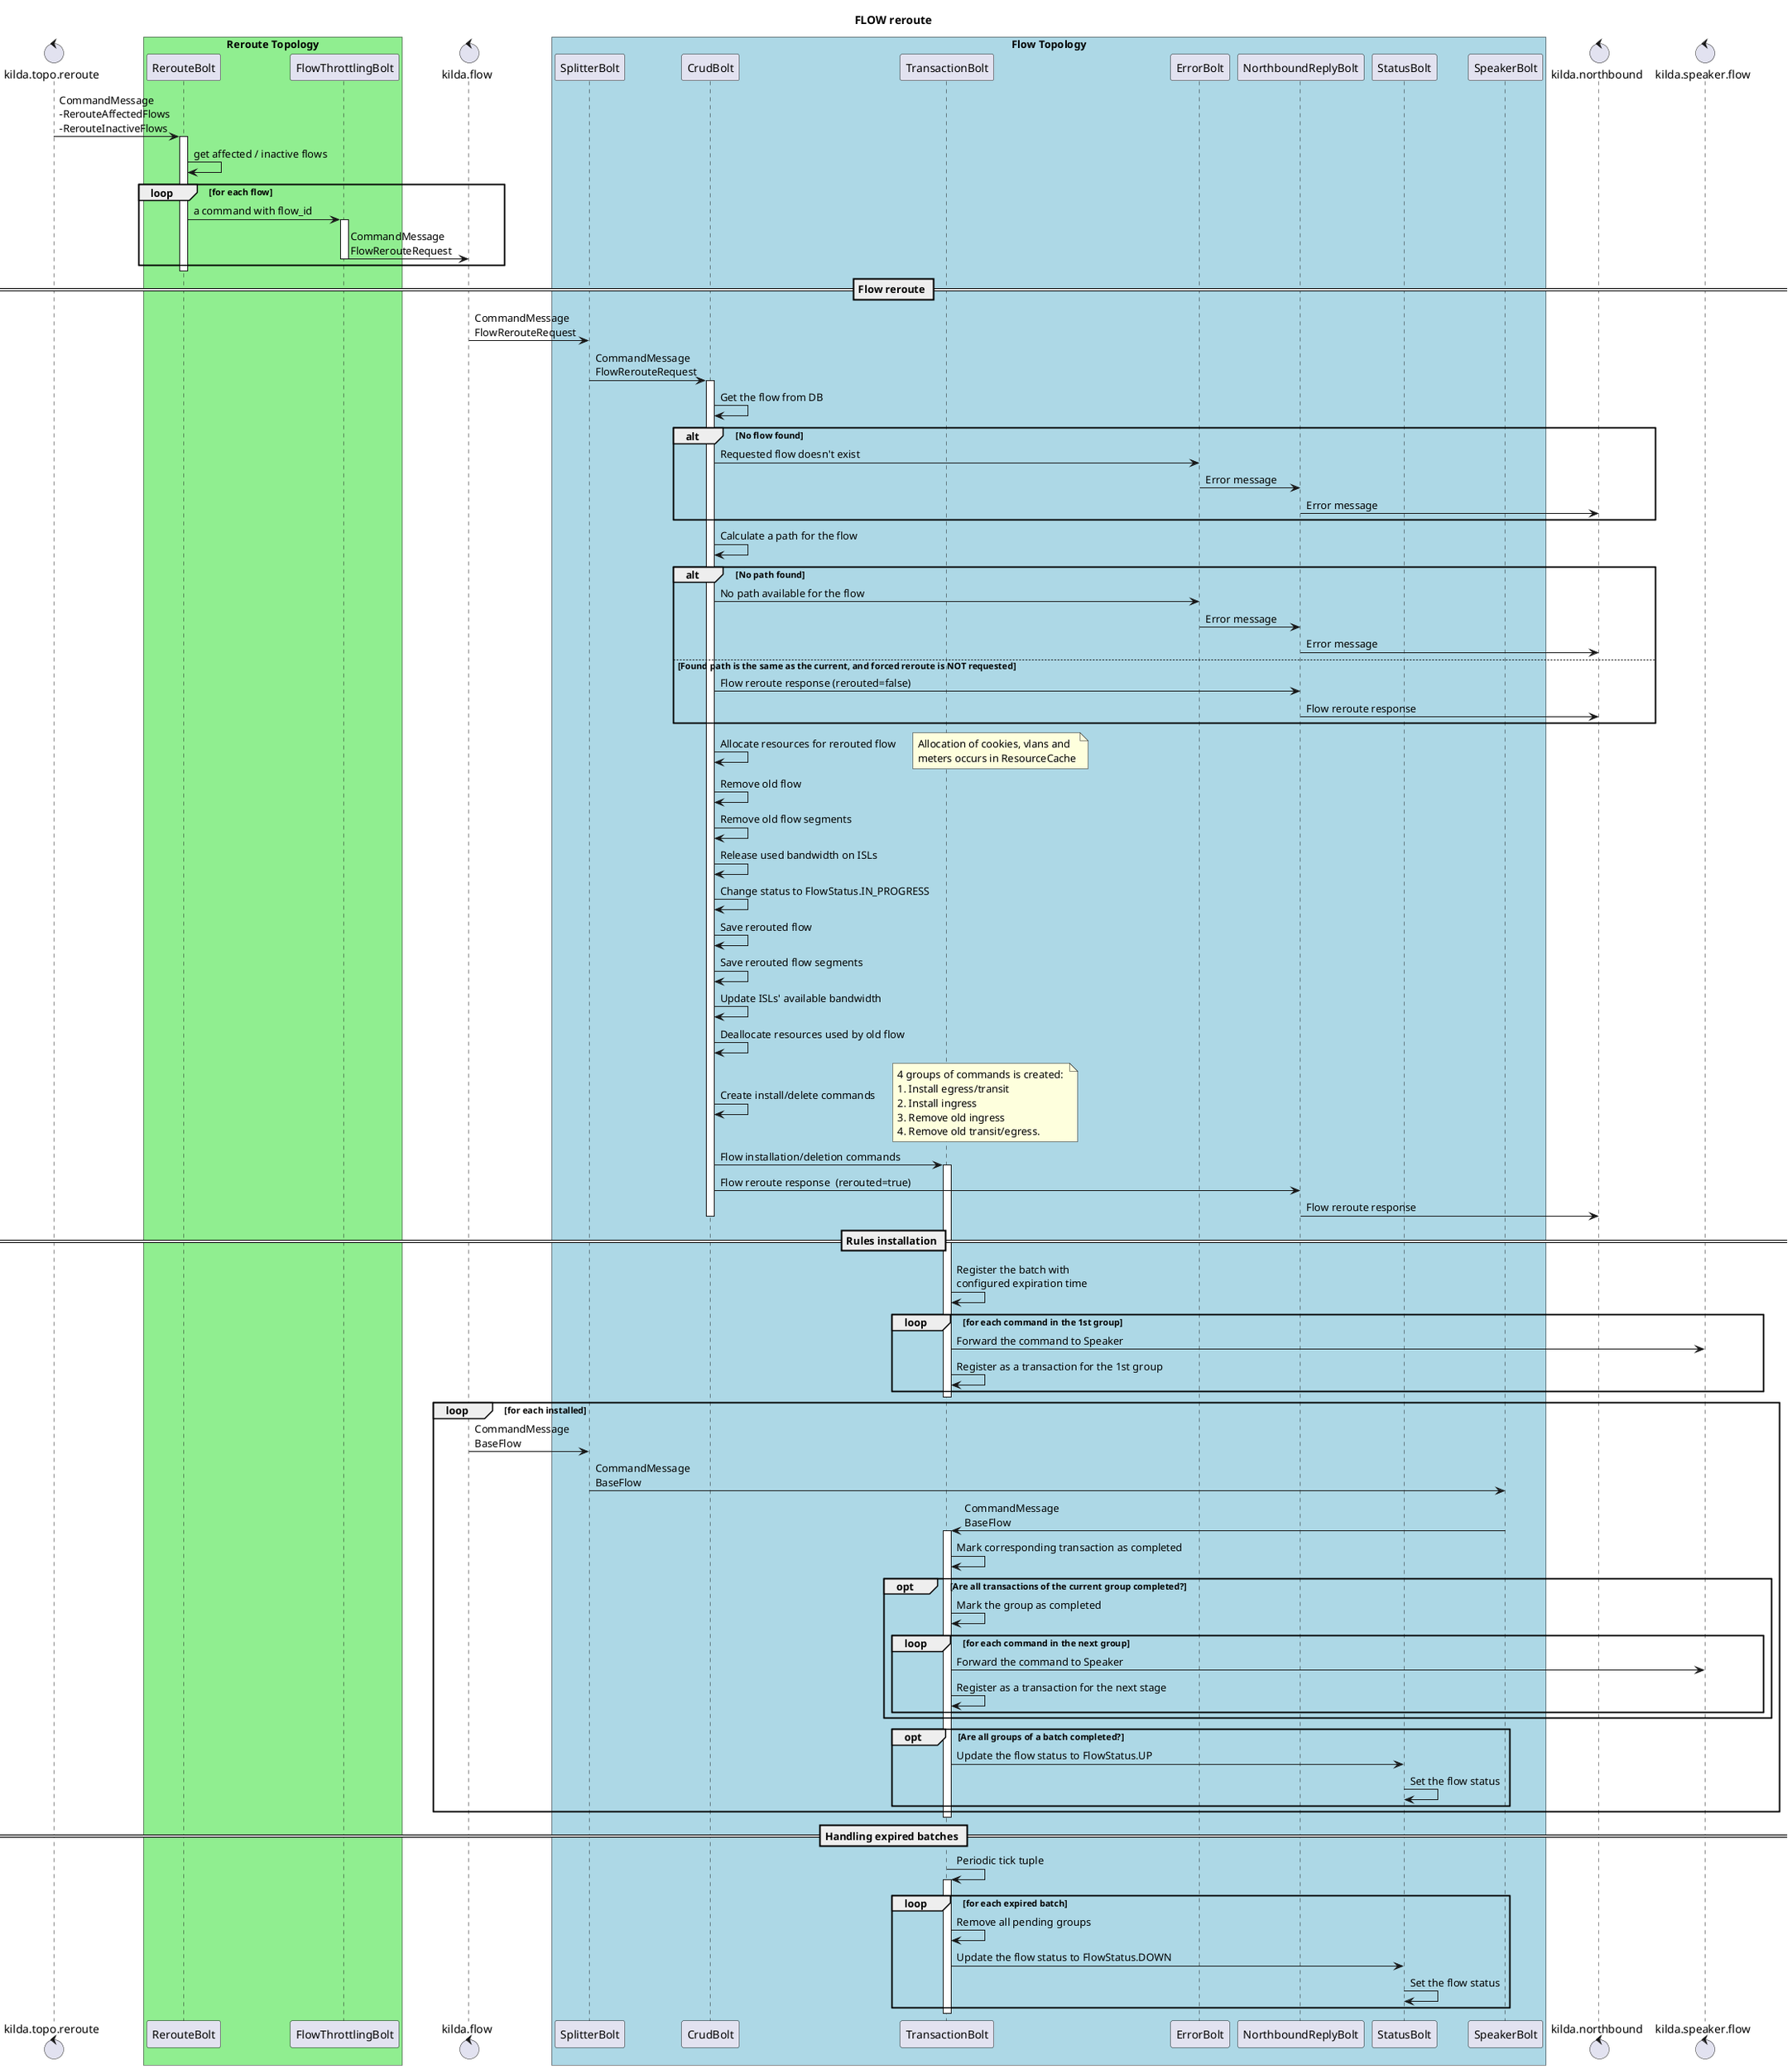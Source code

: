 @startuml
title FLOW reroute

control kilda.topo.reroute
box "Reroute Topology" #LightGreen
    participant RerouteBolt
    participant FlowThrottlingBolt
end box
control kilda.flow
box "Flow Topology" #LightBlue
    participant SplitterBolt
    participant CrudBolt
    participant TransactionBolt
    participant ErrorBolt
    participant NorthboundReplyBolt
    participant StatusBolt
    participant SpeakerBolt
end box
control kilda.northbound
control kilda.speaker.flow

kilda.topo.reroute -> RerouteBolt : CommandMessage\n-RerouteAffectedFlows\n-RerouteInactiveFlows
activate RerouteBolt

RerouteBolt -> RerouteBolt : get affected / inactive flows
loop for each flow
    RerouteBolt -> FlowThrottlingBolt : a command with flow_id
    activate FlowThrottlingBolt
    FlowThrottlingBolt -> kilda.flow : CommandMessage\nFlowRerouteRequest
    deactivate FlowThrottlingBolt
end

deactivate RerouteBolt

== Flow reroute ==
kilda.flow -> SplitterBolt: CommandMessage\nFlowRerouteRequest
SplitterBolt -> CrudBolt: CommandMessage\nFlowRerouteRequest
activate CrudBolt

CrudBolt -> CrudBolt: Get the flow from DB

alt No flow found
    CrudBolt -> ErrorBolt: Requested flow doesn't exist
    ErrorBolt -> NorthboundReplyBolt: Error message
    NorthboundReplyBolt -> kilda.northbound: Error message
end

CrudBolt -> CrudBolt: Calculate a path for the flow
alt No path found
    CrudBolt -> ErrorBolt: No path available for the flow
    ErrorBolt -> NorthboundReplyBolt: Error message
    NorthboundReplyBolt -> kilda.northbound: Error message
else Found path is the same as the current, and forced reroute is NOT requested
    CrudBolt -> NorthboundReplyBolt: Flow reroute response (rerouted=false)
    NorthboundReplyBolt -> kilda.northbound: Flow reroute response
end

CrudBolt -> CrudBolt: Allocate resources for rerouted flow
note right: Allocation of cookies, vlans and \nmeters occurs in ResourceCache

CrudBolt -> CrudBolt: Remove old flow
CrudBolt -> CrudBolt: Remove old flow segments
CrudBolt -> CrudBolt: Release used bandwidth on ISLs

CrudBolt -> CrudBolt: Change status to FlowStatus.IN_PROGRESS

CrudBolt -> CrudBolt: Save rerouted flow
CrudBolt -> CrudBolt: Save rerouted flow segments
CrudBolt -> CrudBolt: Update ISLs' available bandwidth

CrudBolt -> CrudBolt: Deallocate resources used by old flow

CrudBolt -> CrudBolt: Create install/delete commands
note right: 4 groups of commands is created: \n1. Install egress/transit \n2. Install ingress \n3. Remove old ingress \n4. Remove old transit/egress.

CrudBolt -> TransactionBolt: Flow installation/deletion commands
activate TransactionBolt

CrudBolt -> NorthboundReplyBolt: Flow reroute response  (rerouted=true)
NorthboundReplyBolt -> kilda.northbound: Flow reroute response
deactivate CrudBolt

== Rules installation ==
TransactionBolt -> TransactionBolt: Register the batch with \nconfigured expiration time

loop for each command in the 1st group
    TransactionBolt -> kilda.speaker.flow: Forward the command to Speaker
    TransactionBolt -> TransactionBolt: Register as a transaction for the 1st group
end
deactivate TransactionBolt

loop for each installed
    kilda.flow -> SplitterBolt: CommandMessage\nBaseFlow
    SplitterBolt -> SpeakerBolt: CommandMessage\nBaseFlow
    SpeakerBolt -> TransactionBolt: CommandMessage\nBaseFlow
    activate TransactionBolt
    TransactionBolt -> TransactionBolt: Mark corresponding transaction as completed
	opt Are all transactions of the current group completed?
        TransactionBolt -> TransactionBolt: Mark the group as completed

         loop for each command in the next group
            TransactionBolt -> kilda.speaker.flow: Forward the command to Speaker
            TransactionBolt -> TransactionBolt: Register as a transaction for the next stage
        end
	end
	opt Are all groups of a batch completed?
        TransactionBolt -> StatusBolt: Update the flow status to FlowStatus.UP
        StatusBolt -> StatusBolt: Set the flow status
	end
end
deactivate TransactionBolt

== Handling expired batches ==

 TransactionBolt -> TransactionBolt: Periodic tick tuple
activate TransactionBolt
loop for each expired batch
    TransactionBolt -> TransactionBolt: Remove all pending groups
    TransactionBolt -> StatusBolt: Update the flow status to FlowStatus.DOWN
    StatusBolt -> StatusBolt: Set the flow status
end
deactivate TransactionBolt

@enduml